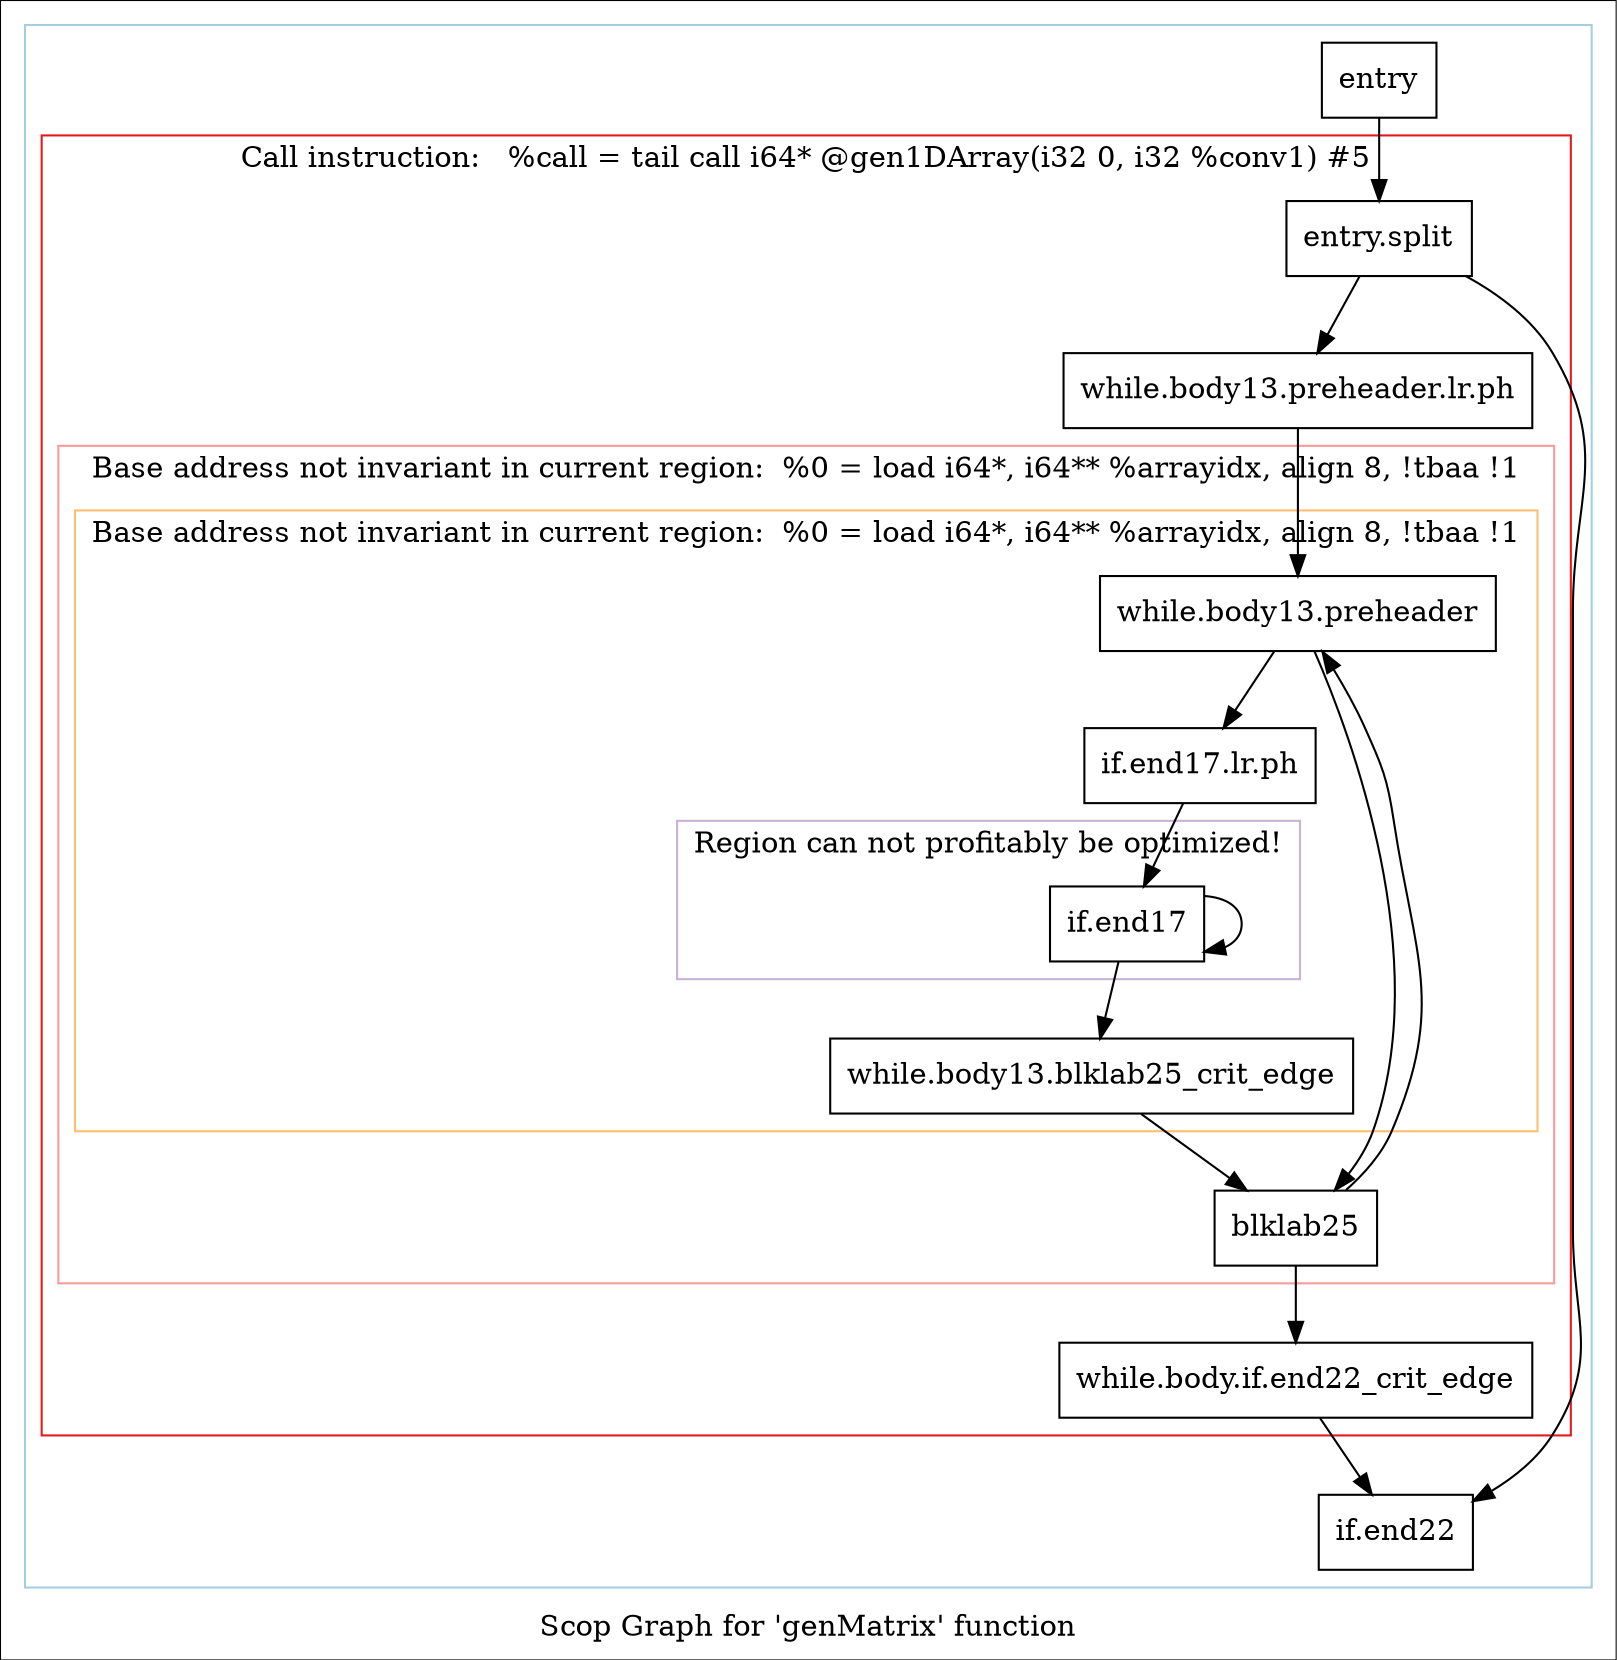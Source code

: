 digraph "Scop Graph for 'genMatrix' function" {
	label="Scop Graph for 'genMatrix' function";

	Node0x9a20eb0 [shape=record,label="{entry}"];
	Node0x9a20eb0 -> Node0x99f7a70;
	Node0x99f7a70 [shape=record,label="{entry.split}"];
	Node0x99f7a70 -> Node0x9a59c60;
	Node0x99f7a70 -> Node0x9a21780;
	Node0x9a59c60 [shape=record,label="{while.body13.preheader.lr.ph}"];
	Node0x9a59c60 -> Node0x9a5df70;
	Node0x9a5df70 [shape=record,label="{while.body13.preheader}"];
	Node0x9a5df70 -> Node0x9a5bca0;
	Node0x9a5df70 -> Node0x9a5c360;
	Node0x9a5bca0 [shape=record,label="{if.end17.lr.ph}"];
	Node0x9a5bca0 -> Node0x99e4850;
	Node0x99e4850 [shape=record,label="{if.end17}"];
	Node0x99e4850 -> Node0x99e4850[constraint=false];
	Node0x99e4850 -> Node0x9a5cd60;
	Node0x9a5cd60 [shape=record,label="{while.body13.blklab25_crit_edge}"];
	Node0x9a5cd60 -> Node0x9a5c360;
	Node0x9a5c360 [shape=record,label="{blklab25}"];
	Node0x9a5c360 -> Node0x9a5df70[constraint=false];
	Node0x9a5c360 -> Node0x9a209a0;
	Node0x9a209a0 [shape=record,label="{while.body.if.end22_crit_edge}"];
	Node0x9a209a0 -> Node0x9a21780;
	Node0x9a21780 [shape=record,label="{if.end22}"];
	colorscheme = "paired12"
        subgraph cluster_0x9a5deb0 {
          label = "";
          style = solid;
          color = 1
          subgraph cluster_0x9a20de0 {
            label = "Call instruction:   %call = tail call i64* @gen1DArray(i32 0, i32 %conv1) #5";
            style = solid;
            color = 6
            subgraph cluster_0x9a21b30 {
              label = "Base address not invariant in current region:  %0 = load i64*, i64** %arrayidx, align 8, !tbaa !1";
              style = solid;
              color = 5
              subgraph cluster_0x9a5c8d0 {
                label = "Base address not invariant in current region:  %0 = load i64*, i64** %arrayidx, align 8, !tbaa !1";
                style = solid;
                color = 7
                subgraph cluster_0x9a5bbe0 {
                  label = "Region can not profitably be optimized!";
                  style = solid;
                  color = 9
                  Node0x99e4850;
                }
                Node0x9a5df70;
                Node0x9a5bca0;
                Node0x9a5cd60;
              }
              Node0x9a5c360;
            }
            Node0x99f7a70;
            Node0x9a59c60;
            Node0x9a209a0;
          }
          Node0x9a20eb0;
          Node0x9a21780;
        }
}
